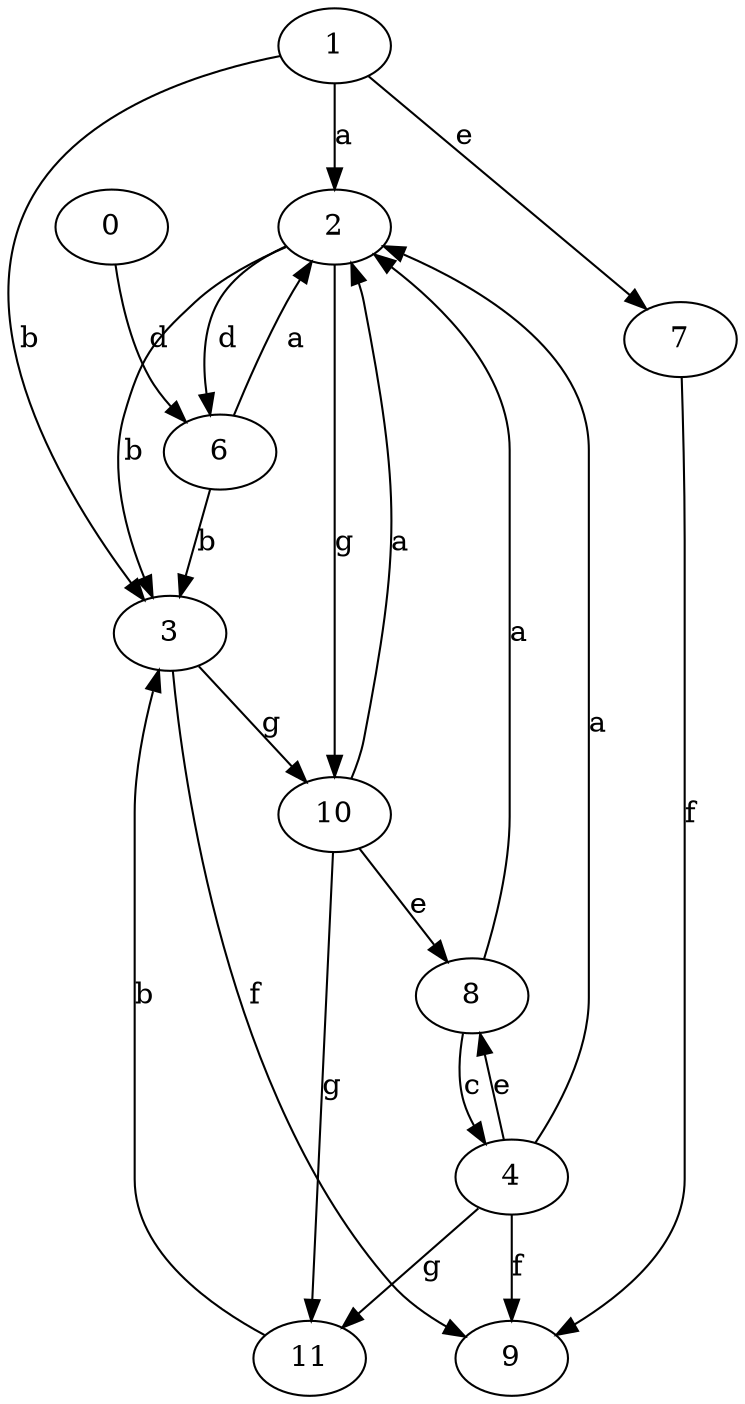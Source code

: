 strict digraph  {
2;
3;
0;
4;
6;
7;
8;
9;
10;
1;
11;
2 -> 3  [label=b];
2 -> 6  [label=d];
2 -> 10  [label=g];
3 -> 9  [label=f];
3 -> 10  [label=g];
0 -> 6  [label=d];
4 -> 2  [label=a];
4 -> 8  [label=e];
4 -> 9  [label=f];
4 -> 11  [label=g];
6 -> 2  [label=a];
6 -> 3  [label=b];
7 -> 9  [label=f];
8 -> 2  [label=a];
8 -> 4  [label=c];
10 -> 2  [label=a];
10 -> 8  [label=e];
10 -> 11  [label=g];
1 -> 2  [label=a];
1 -> 3  [label=b];
1 -> 7  [label=e];
11 -> 3  [label=b];
}
